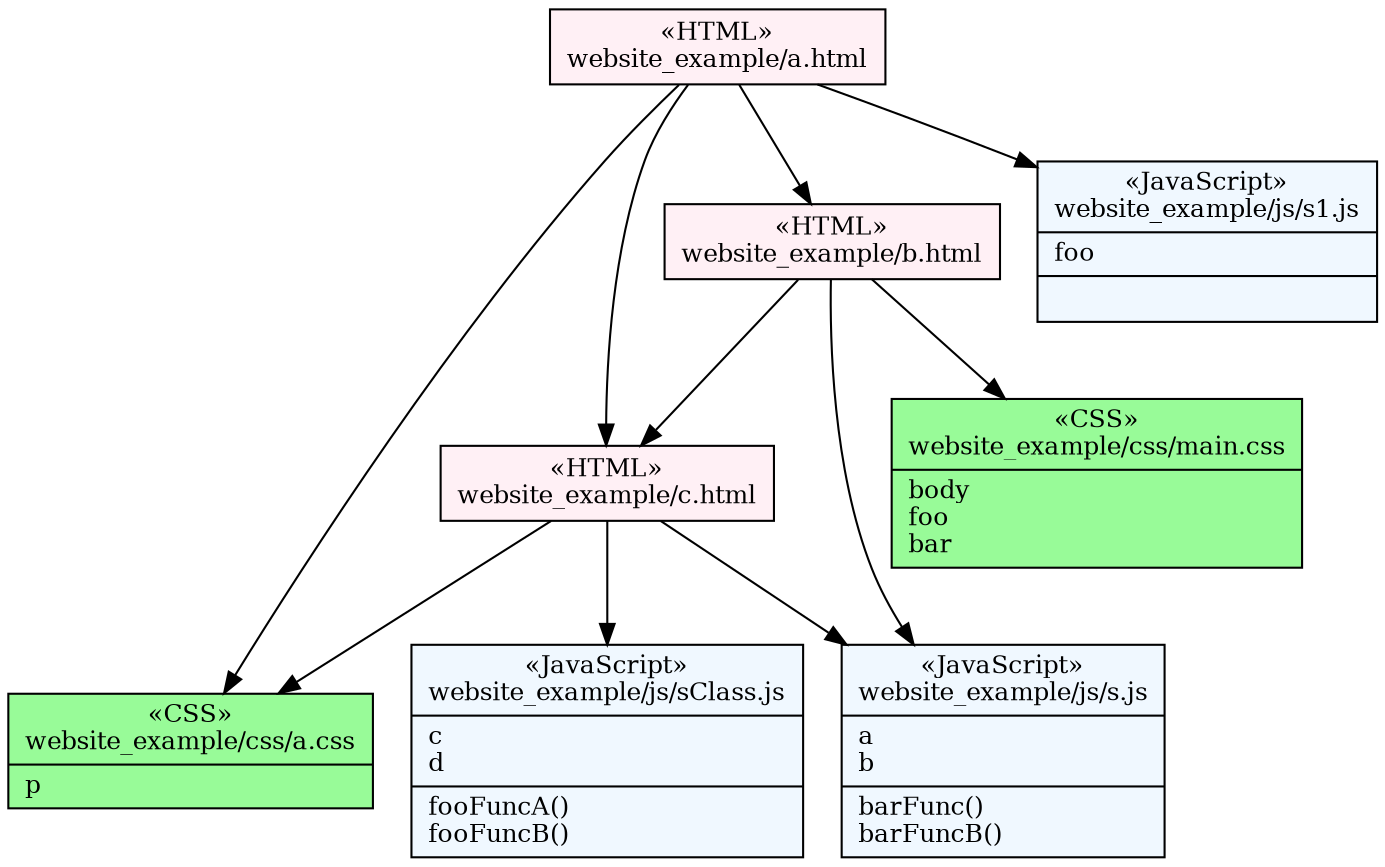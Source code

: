 digraph G {
  "website_example/a.html" [ label = "{&laquo;HTML»\nwebsite_example/a.html}", fontsize = 12, shape = record, style = "filled", fillcolor = "lavenderblush" ];
  "website_example/b.html" [ label = "{&laquo;HTML»\nwebsite_example/b.html}", fontsize = 12, shape = record, style = "filled", fillcolor = "lavenderblush" ];
  "website_example/c.html" [ label = "{&laquo;HTML»\nwebsite_example/c.html}", fontsize = 12, shape = record, style = "filled", fillcolor = "lavenderblush" ];
  "website_example/css/a.css" [ label = "{&laquo;CSS»\nwebsite_example/css/a.css|p\l}", fontsize = 12, shape = record, style = "filled", fillcolor = "palegreen" ];
  "website_example/css/main.css" [ label = "{&laquo;CSS»\nwebsite_example/css/main.css|body\lfoo\lbar\l}", fontsize = 12, shape = record, style = "filled", fillcolor = "palegreen" ];
  "website_example/js/s.js" [ label = "{&laquo;JavaScript»\nwebsite_example/js/s.js|a\lb\l|barFunc()\lbarFuncB()\l}", fontsize = 12, shape = record, style = "filled", fillcolor = "aliceblue" ];
  "website_example/js/s1.js" [ label = "{&laquo;JavaScript»\nwebsite_example/js/s1.js|foo\l|\l}", fontsize = 12, shape = record, style = "filled", fillcolor = "aliceblue" ];
  "website_example/js/sClass.js" [ label = "{&laquo;JavaScript»\nwebsite_example/js/sClass.js|c\ld\l|fooFuncA()\lfooFuncB()\l}", fontsize = 12, shape = record, style = "filled", fillcolor = "aliceblue" ];
  "website_example/a.html" -> "website_example/c.html";
  "website_example/b.html" -> "website_example/c.html";
  "website_example/b.html" -> "website_example/js/s.js";
  "website_example/a.html" -> "website_example/js/s1.js";
  "website_example/b.html" -> "website_example/css/main.css";
  "website_example/c.html" -> "website_example/js/s.js";
  "website_example/c.html" -> "website_example/css/a.css";
  "website_example/a.html" -> "website_example/b.html";
  "website_example/c.html" -> "website_example/js/sClass.js";
  "website_example/a.html" -> "website_example/css/a.css";
}
